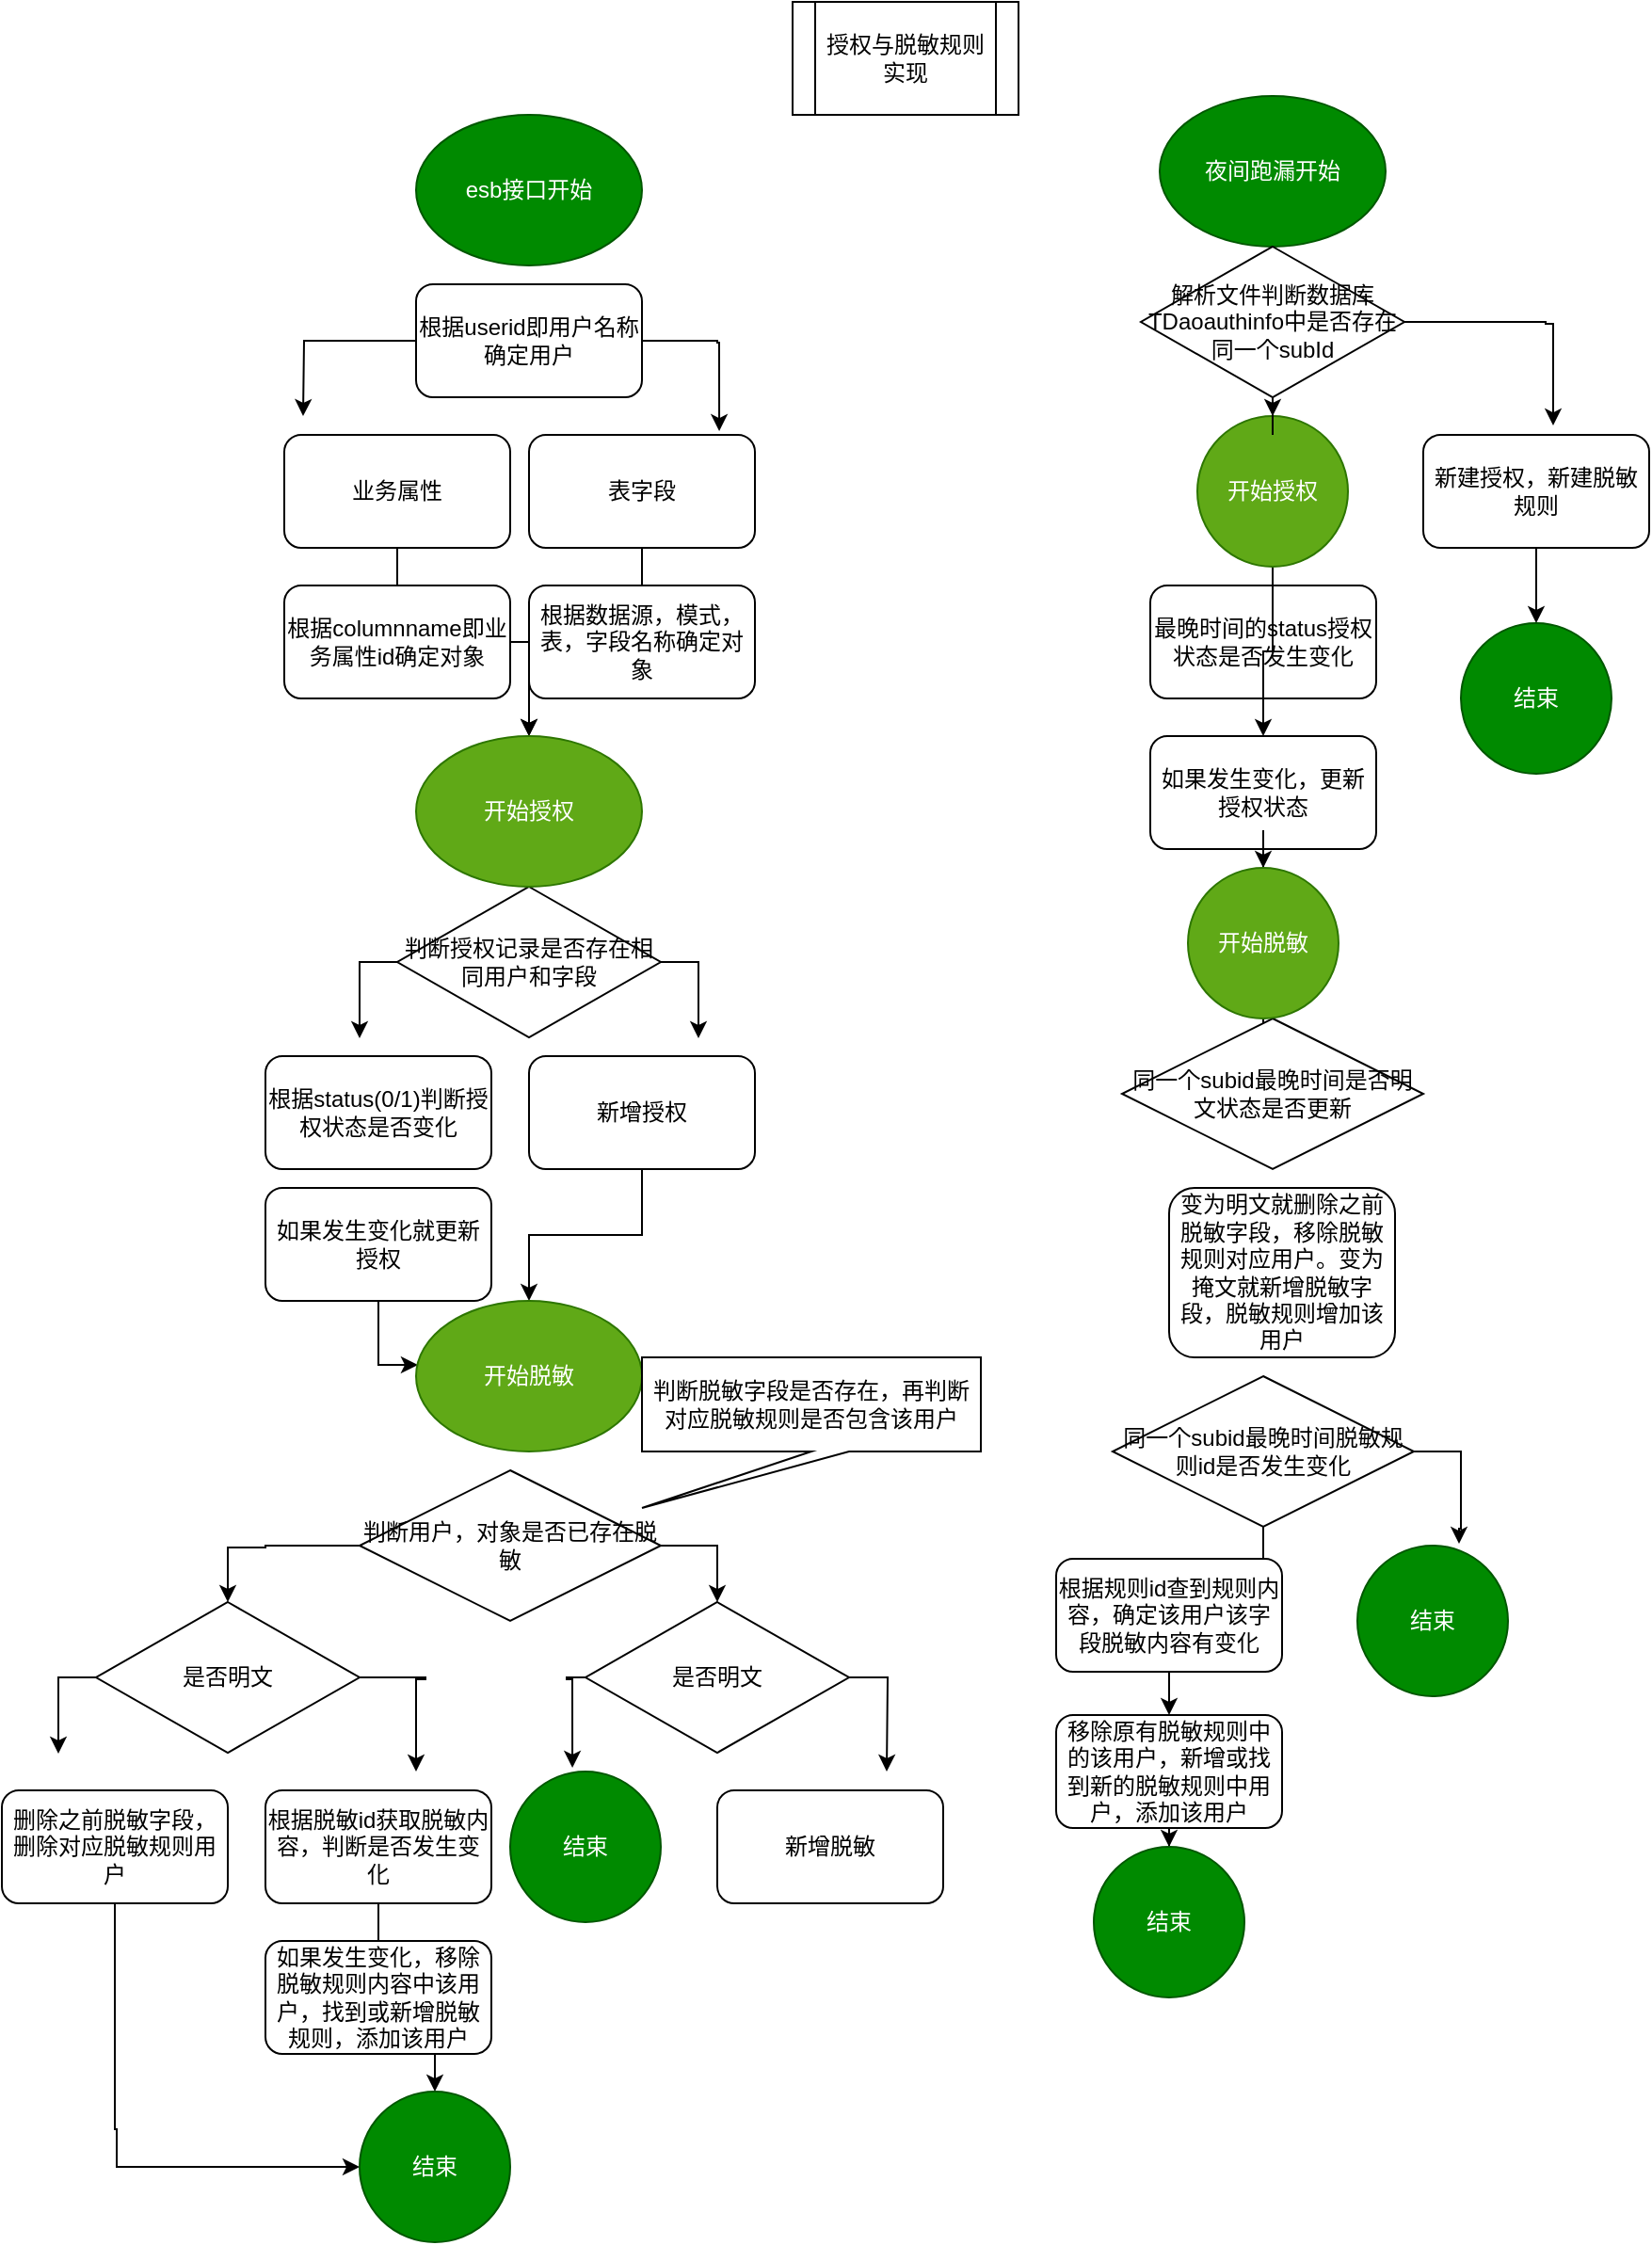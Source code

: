 <mxfile version="21.3.2" type="github">
  <diagram name="第 1 页" id="JEGLBMH6vbY7rjLnTZk3">
    <mxGraphModel dx="954" dy="687" grid="1" gridSize="10" guides="1" tooltips="1" connect="1" arrows="1" fold="1" page="1" pageScale="1" pageWidth="1169" pageHeight="1654" math="0" shadow="0">
      <root>
        <mxCell id="0" />
        <mxCell id="1" parent="0" />
        <mxCell id="WMcb2O_40LmebdI58iZz-1" value="esb接口开始" style="ellipse;whiteSpace=wrap;html=1;fillColor=#008a00;fontColor=#ffffff;strokeColor=#005700;" vertex="1" parent="1">
          <mxGeometry x="340" y="60" width="120" height="80" as="geometry" />
        </mxCell>
        <mxCell id="WMcb2O_40LmebdI58iZz-61" value="" style="edgeStyle=orthogonalEdgeStyle;rounded=0;orthogonalLoop=1;jettySize=auto;html=1;" edge="1" parent="1" source="WMcb2O_40LmebdI58iZz-2" target="WMcb2O_40LmebdI58iZz-14">
          <mxGeometry relative="1" as="geometry" />
        </mxCell>
        <mxCell id="WMcb2O_40LmebdI58iZz-2" value="业务属性" style="rounded=1;whiteSpace=wrap;html=1;" vertex="1" parent="1">
          <mxGeometry x="270" y="230" width="120" height="60" as="geometry" />
        </mxCell>
        <mxCell id="WMcb2O_40LmebdI58iZz-4" value="授权与脱敏规则实现" style="shape=process;whiteSpace=wrap;html=1;backgroundOutline=1;" vertex="1" parent="1">
          <mxGeometry x="540" width="120" height="60" as="geometry" />
        </mxCell>
        <mxCell id="WMcb2O_40LmebdI58iZz-5" value="夜间跑漏开始" style="ellipse;whiteSpace=wrap;html=1;fillColor=#008a00;fontColor=#ffffff;strokeColor=#005700;" vertex="1" parent="1">
          <mxGeometry x="735" y="50" width="120" height="80" as="geometry" />
        </mxCell>
        <mxCell id="WMcb2O_40LmebdI58iZz-62" value="" style="edgeStyle=orthogonalEdgeStyle;rounded=0;orthogonalLoop=1;jettySize=auto;html=1;" edge="1" parent="1" source="WMcb2O_40LmebdI58iZz-6" target="WMcb2O_40LmebdI58iZz-14">
          <mxGeometry relative="1" as="geometry" />
        </mxCell>
        <mxCell id="WMcb2O_40LmebdI58iZz-6" value="表字段" style="rounded=1;whiteSpace=wrap;html=1;" vertex="1" parent="1">
          <mxGeometry x="400" y="230" width="120" height="60" as="geometry" />
        </mxCell>
        <mxCell id="WMcb2O_40LmebdI58iZz-7" value="根据columnname即业务属性id确定对象" style="rounded=1;whiteSpace=wrap;html=1;" vertex="1" parent="1">
          <mxGeometry x="270" y="310" width="120" height="60" as="geometry" />
        </mxCell>
        <mxCell id="WMcb2O_40LmebdI58iZz-59" style="edgeStyle=orthogonalEdgeStyle;rounded=0;orthogonalLoop=1;jettySize=auto;html=1;entryX=0.842;entryY=-0.033;entryDx=0;entryDy=0;entryPerimeter=0;" edge="1" parent="1" source="WMcb2O_40LmebdI58iZz-8" target="WMcb2O_40LmebdI58iZz-6">
          <mxGeometry relative="1" as="geometry">
            <mxPoint x="520" y="180" as="targetPoint" />
            <Array as="points">
              <mxPoint x="500" y="180" />
              <mxPoint x="500" y="181" />
              <mxPoint x="501" y="181" />
            </Array>
          </mxGeometry>
        </mxCell>
        <mxCell id="WMcb2O_40LmebdI58iZz-60" style="edgeStyle=orthogonalEdgeStyle;rounded=0;orthogonalLoop=1;jettySize=auto;html=1;" edge="1" parent="1" source="WMcb2O_40LmebdI58iZz-8">
          <mxGeometry relative="1" as="geometry">
            <mxPoint x="280" y="220" as="targetPoint" />
          </mxGeometry>
        </mxCell>
        <mxCell id="WMcb2O_40LmebdI58iZz-8" value="根据userid即用户名称确定用户" style="rounded=1;whiteSpace=wrap;html=1;" vertex="1" parent="1">
          <mxGeometry x="340" y="150" width="120" height="60" as="geometry" />
        </mxCell>
        <mxCell id="WMcb2O_40LmebdI58iZz-9" value="根据数据源，模式，表，字段名称确定对象" style="rounded=1;whiteSpace=wrap;html=1;" vertex="1" parent="1">
          <mxGeometry x="400" y="310" width="120" height="60" as="geometry" />
        </mxCell>
        <mxCell id="WMcb2O_40LmebdI58iZz-63" style="edgeStyle=orthogonalEdgeStyle;rounded=0;orthogonalLoop=1;jettySize=auto;html=1;" edge="1" parent="1" source="WMcb2O_40LmebdI58iZz-11">
          <mxGeometry relative="1" as="geometry">
            <mxPoint x="310" y="550" as="targetPoint" />
          </mxGeometry>
        </mxCell>
        <mxCell id="WMcb2O_40LmebdI58iZz-64" style="edgeStyle=orthogonalEdgeStyle;rounded=0;orthogonalLoop=1;jettySize=auto;html=1;" edge="1" parent="1" source="WMcb2O_40LmebdI58iZz-11">
          <mxGeometry relative="1" as="geometry">
            <mxPoint x="490" y="550" as="targetPoint" />
          </mxGeometry>
        </mxCell>
        <mxCell id="WMcb2O_40LmebdI58iZz-11" value="判断授权记录是否存在相同用户和字段" style="rhombus;whiteSpace=wrap;html=1;" vertex="1" parent="1">
          <mxGeometry x="330" y="470" width="140" height="80" as="geometry" />
        </mxCell>
        <mxCell id="WMcb2O_40LmebdI58iZz-14" value="开始授权" style="ellipse;whiteSpace=wrap;html=1;fillColor=#60a917;fontColor=#ffffff;strokeColor=#2D7600;" vertex="1" parent="1">
          <mxGeometry x="340" y="390" width="120" height="80" as="geometry" />
        </mxCell>
        <mxCell id="WMcb2O_40LmebdI58iZz-16" value="根据status(0/1)判断授权状态是否变化" style="rounded=1;whiteSpace=wrap;html=1;" vertex="1" parent="1">
          <mxGeometry x="260" y="560" width="120" height="60" as="geometry" />
        </mxCell>
        <mxCell id="WMcb2O_40LmebdI58iZz-65" style="edgeStyle=orthogonalEdgeStyle;rounded=0;orthogonalLoop=1;jettySize=auto;html=1;" edge="1" parent="1" source="WMcb2O_40LmebdI58iZz-17" target="WMcb2O_40LmebdI58iZz-21">
          <mxGeometry relative="1" as="geometry" />
        </mxCell>
        <mxCell id="WMcb2O_40LmebdI58iZz-17" value="新增授权" style="rounded=1;whiteSpace=wrap;html=1;" vertex="1" parent="1">
          <mxGeometry x="400" y="560" width="120" height="60" as="geometry" />
        </mxCell>
        <mxCell id="WMcb2O_40LmebdI58iZz-66" style="edgeStyle=orthogonalEdgeStyle;rounded=0;orthogonalLoop=1;jettySize=auto;html=1;entryX=0.008;entryY=0.425;entryDx=0;entryDy=0;entryPerimeter=0;" edge="1" parent="1" source="WMcb2O_40LmebdI58iZz-20" target="WMcb2O_40LmebdI58iZz-21">
          <mxGeometry relative="1" as="geometry" />
        </mxCell>
        <mxCell id="WMcb2O_40LmebdI58iZz-20" value="如果发生变化就更新授权" style="rounded=1;whiteSpace=wrap;html=1;" vertex="1" parent="1">
          <mxGeometry x="260" y="630" width="120" height="60" as="geometry" />
        </mxCell>
        <mxCell id="WMcb2O_40LmebdI58iZz-21" value="开始脱敏" style="ellipse;whiteSpace=wrap;html=1;fillColor=#60a917;fontColor=#ffffff;strokeColor=#2D7600;" vertex="1" parent="1">
          <mxGeometry x="340" y="690" width="120" height="80" as="geometry" />
        </mxCell>
        <mxCell id="WMcb2O_40LmebdI58iZz-67" style="edgeStyle=orthogonalEdgeStyle;rounded=0;orthogonalLoop=1;jettySize=auto;html=1;entryX=0.5;entryY=0;entryDx=0;entryDy=0;" edge="1" parent="1" source="WMcb2O_40LmebdI58iZz-22" target="WMcb2O_40LmebdI58iZz-38">
          <mxGeometry relative="1" as="geometry">
            <mxPoint x="210" y="820" as="targetPoint" />
            <Array as="points">
              <mxPoint x="260" y="820" />
              <mxPoint x="260" y="821" />
              <mxPoint x="240" y="821" />
            </Array>
          </mxGeometry>
        </mxCell>
        <mxCell id="WMcb2O_40LmebdI58iZz-68" style="edgeStyle=orthogonalEdgeStyle;rounded=0;orthogonalLoop=1;jettySize=auto;html=1;entryX=0.5;entryY=0;entryDx=0;entryDy=0;" edge="1" parent="1" source="WMcb2O_40LmebdI58iZz-22" target="WMcb2O_40LmebdI58iZz-39">
          <mxGeometry relative="1" as="geometry">
            <mxPoint x="550" y="820" as="targetPoint" />
            <Array as="points">
              <mxPoint x="500" y="820" />
            </Array>
          </mxGeometry>
        </mxCell>
        <mxCell id="WMcb2O_40LmebdI58iZz-22" value="判断用户，对象是否已存在脱敏" style="rhombus;whiteSpace=wrap;html=1;" vertex="1" parent="1">
          <mxGeometry x="310" y="780" width="160" height="80" as="geometry" />
        </mxCell>
        <mxCell id="WMcb2O_40LmebdI58iZz-74" value="" style="edgeStyle=orthogonalEdgeStyle;rounded=0;orthogonalLoop=1;jettySize=auto;html=1;" edge="1" parent="1" source="WMcb2O_40LmebdI58iZz-23" target="WMcb2O_40LmebdI58iZz-51">
          <mxGeometry relative="1" as="geometry" />
        </mxCell>
        <mxCell id="WMcb2O_40LmebdI58iZz-23" value="根据脱敏id获取脱敏内容，判断是否发生变化" style="rounded=1;whiteSpace=wrap;html=1;" vertex="1" parent="1">
          <mxGeometry x="260" y="950" width="120" height="60" as="geometry" />
        </mxCell>
        <mxCell id="WMcb2O_40LmebdI58iZz-28" value="结束" style="ellipse;whiteSpace=wrap;html=1;aspect=fixed;fillColor=#008a00;fontColor=#ffffff;strokeColor=#005700;" vertex="1" parent="1">
          <mxGeometry x="390" y="940" width="80" height="80" as="geometry" />
        </mxCell>
        <mxCell id="WMcb2O_40LmebdI58iZz-29" value="新增脱敏" style="rounded=1;whiteSpace=wrap;html=1;" vertex="1" parent="1">
          <mxGeometry x="500" y="950" width="120" height="60" as="geometry" />
        </mxCell>
        <mxCell id="WMcb2O_40LmebdI58iZz-30" value="如果发生变化，移除脱敏规则内容中该用户，找到或新增脱敏规则，添加该用户" style="rounded=1;whiteSpace=wrap;html=1;" vertex="1" parent="1">
          <mxGeometry x="260" y="1030" width="120" height="60" as="geometry" />
        </mxCell>
        <mxCell id="WMcb2O_40LmebdI58iZz-32" value="最晚时间的status授权状态是否发生变化" style="rounded=1;whiteSpace=wrap;html=1;" vertex="1" parent="1">
          <mxGeometry x="730" y="310" width="120" height="60" as="geometry" />
        </mxCell>
        <mxCell id="WMcb2O_40LmebdI58iZz-87" value="" style="edgeStyle=orthogonalEdgeStyle;rounded=0;orthogonalLoop=1;jettySize=auto;html=1;" edge="1" parent="1" source="WMcb2O_40LmebdI58iZz-33" target="WMcb2O_40LmebdI58iZz-34">
          <mxGeometry relative="1" as="geometry" />
        </mxCell>
        <mxCell id="WMcb2O_40LmebdI58iZz-33" value="新建授权，新建脱敏规则" style="rounded=1;whiteSpace=wrap;html=1;" vertex="1" parent="1">
          <mxGeometry x="875" y="230" width="120" height="60" as="geometry" />
        </mxCell>
        <mxCell id="WMcb2O_40LmebdI58iZz-34" value="结束" style="ellipse;whiteSpace=wrap;html=1;aspect=fixed;fillColor=#008a00;fontColor=#ffffff;strokeColor=#005700;" vertex="1" parent="1">
          <mxGeometry x="895" y="330" width="80" height="80" as="geometry" />
        </mxCell>
        <mxCell id="WMcb2O_40LmebdI58iZz-82" value="" style="edgeStyle=orthogonalEdgeStyle;rounded=0;orthogonalLoop=1;jettySize=auto;html=1;" edge="1" parent="1" source="WMcb2O_40LmebdI58iZz-45" target="WMcb2O_40LmebdI58iZz-49">
          <mxGeometry relative="1" as="geometry" />
        </mxCell>
        <mxCell id="WMcb2O_40LmebdI58iZz-35" value="如果发生变化，更新授权状态" style="rounded=1;whiteSpace=wrap;html=1;" vertex="1" parent="1">
          <mxGeometry x="730" y="390" width="120" height="60" as="geometry" />
        </mxCell>
        <mxCell id="WMcb2O_40LmebdI58iZz-69" style="edgeStyle=orthogonalEdgeStyle;rounded=0;orthogonalLoop=1;jettySize=auto;html=1;" edge="1" parent="1" source="WMcb2O_40LmebdI58iZz-38">
          <mxGeometry relative="1" as="geometry">
            <mxPoint x="150" y="930" as="targetPoint" />
          </mxGeometry>
        </mxCell>
        <mxCell id="WMcb2O_40LmebdI58iZz-70" style="edgeStyle=orthogonalEdgeStyle;rounded=0;orthogonalLoop=1;jettySize=auto;html=1;" edge="1" parent="1" source="WMcb2O_40LmebdI58iZz-38">
          <mxGeometry relative="1" as="geometry">
            <mxPoint x="340" y="940" as="targetPoint" />
            <Array as="points">
              <mxPoint x="345" y="890" />
              <mxPoint x="345" y="891" />
            </Array>
          </mxGeometry>
        </mxCell>
        <mxCell id="WMcb2O_40LmebdI58iZz-38" value="是否明文" style="rhombus;whiteSpace=wrap;html=1;" vertex="1" parent="1">
          <mxGeometry x="170" y="850" width="140" height="80" as="geometry" />
        </mxCell>
        <mxCell id="WMcb2O_40LmebdI58iZz-72" style="edgeStyle=orthogonalEdgeStyle;rounded=0;orthogonalLoop=1;jettySize=auto;html=1;entryX=0.413;entryY=-0.025;entryDx=0;entryDy=0;entryPerimeter=0;" edge="1" parent="1" source="WMcb2O_40LmebdI58iZz-39" target="WMcb2O_40LmebdI58iZz-28">
          <mxGeometry relative="1" as="geometry">
            <mxPoint x="390" y="890" as="targetPoint" />
            <Array as="points">
              <mxPoint x="420" y="890" />
              <mxPoint x="420" y="891" />
              <mxPoint x="423" y="891" />
            </Array>
          </mxGeometry>
        </mxCell>
        <mxCell id="WMcb2O_40LmebdI58iZz-73" style="edgeStyle=orthogonalEdgeStyle;rounded=0;orthogonalLoop=1;jettySize=auto;html=1;" edge="1" parent="1" source="WMcb2O_40LmebdI58iZz-39">
          <mxGeometry relative="1" as="geometry">
            <mxPoint x="590" y="940" as="targetPoint" />
          </mxGeometry>
        </mxCell>
        <mxCell id="WMcb2O_40LmebdI58iZz-39" value="是否明文" style="rhombus;whiteSpace=wrap;html=1;" vertex="1" parent="1">
          <mxGeometry x="430" y="850" width="140" height="80" as="geometry" />
        </mxCell>
        <mxCell id="WMcb2O_40LmebdI58iZz-75" style="edgeStyle=orthogonalEdgeStyle;rounded=0;orthogonalLoop=1;jettySize=auto;html=1;" edge="1" parent="1" source="WMcb2O_40LmebdI58iZz-40" target="WMcb2O_40LmebdI58iZz-51">
          <mxGeometry relative="1" as="geometry">
            <mxPoint x="180" y="1250" as="targetPoint" />
            <Array as="points">
              <mxPoint x="180" y="1130" />
              <mxPoint x="181" y="1130" />
              <mxPoint x="181" y="1150" />
            </Array>
          </mxGeometry>
        </mxCell>
        <mxCell id="WMcb2O_40LmebdI58iZz-40" value="删除之前脱敏字段，删除对应脱敏规则用户" style="rounded=1;whiteSpace=wrap;html=1;" vertex="1" parent="1">
          <mxGeometry x="120" y="950" width="120" height="60" as="geometry" />
        </mxCell>
        <mxCell id="WMcb2O_40LmebdI58iZz-42" value="判断脱敏字段是否存在，再判断对应脱敏规则是否包含该用户" style="shape=callout;whiteSpace=wrap;html=1;perimeter=calloutPerimeter;position2=0;" vertex="1" parent="1">
          <mxGeometry x="460" y="720" width="180" height="80" as="geometry" />
        </mxCell>
        <mxCell id="WMcb2O_40LmebdI58iZz-43" value="变为明文就删除之前脱敏字段，移除脱敏规则对应用户。变为掩文就新增脱敏字段，脱敏规则增加该用户" style="rounded=1;whiteSpace=wrap;html=1;" vertex="1" parent="1">
          <mxGeometry x="740" y="630" width="120" height="90" as="geometry" />
        </mxCell>
        <mxCell id="WMcb2O_40LmebdI58iZz-84" value="" style="edgeStyle=orthogonalEdgeStyle;rounded=0;orthogonalLoop=1;jettySize=auto;html=1;" edge="1" parent="1" source="WMcb2O_40LmebdI58iZz-48" target="WMcb2O_40LmebdI58iZz-35">
          <mxGeometry relative="1" as="geometry" />
        </mxCell>
        <mxCell id="WMcb2O_40LmebdI58iZz-48" value="开始授权" style="ellipse;whiteSpace=wrap;html=1;aspect=fixed;fillColor=#60a917;fontColor=#ffffff;strokeColor=#2D7600;" vertex="1" parent="1">
          <mxGeometry x="755" y="220" width="80" height="80" as="geometry" />
        </mxCell>
        <mxCell id="WMcb2O_40LmebdI58iZz-49" value="同一个subid最晚时间是否明文状态是否更新" style="rhombus;whiteSpace=wrap;html=1;" vertex="1" parent="1">
          <mxGeometry x="715" y="540" width="160" height="80" as="geometry" />
        </mxCell>
        <mxCell id="WMcb2O_40LmebdI58iZz-85" value="" style="edgeStyle=orthogonalEdgeStyle;rounded=0;orthogonalLoop=1;jettySize=auto;html=1;" edge="1" parent="1" source="WMcb2O_40LmebdI58iZz-50" target="WMcb2O_40LmebdI58iZz-48">
          <mxGeometry relative="1" as="geometry" />
        </mxCell>
        <mxCell id="WMcb2O_40LmebdI58iZz-86" style="edgeStyle=orthogonalEdgeStyle;rounded=0;orthogonalLoop=1;jettySize=auto;html=1;entryX=0.575;entryY=-0.083;entryDx=0;entryDy=0;entryPerimeter=0;" edge="1" parent="1" source="WMcb2O_40LmebdI58iZz-50" target="WMcb2O_40LmebdI58iZz-33">
          <mxGeometry relative="1" as="geometry">
            <mxPoint x="970" y="170" as="targetPoint" />
            <Array as="points">
              <mxPoint x="940" y="170" />
              <mxPoint x="940" y="171" />
              <mxPoint x="944" y="171" />
            </Array>
          </mxGeometry>
        </mxCell>
        <mxCell id="WMcb2O_40LmebdI58iZz-50" value="解析文件判断数据库TDaoauthinfo中是否存在同一个subId" style="rhombus;whiteSpace=wrap;html=1;" vertex="1" parent="1">
          <mxGeometry x="725" y="130" width="140" height="80" as="geometry" />
        </mxCell>
        <mxCell id="WMcb2O_40LmebdI58iZz-51" value="结束" style="ellipse;whiteSpace=wrap;html=1;aspect=fixed;fillColor=#008a00;fontColor=#ffffff;strokeColor=#005700;" vertex="1" parent="1">
          <mxGeometry x="310" y="1110" width="80" height="80" as="geometry" />
        </mxCell>
        <mxCell id="WMcb2O_40LmebdI58iZz-77" style="edgeStyle=orthogonalEdgeStyle;rounded=0;orthogonalLoop=1;jettySize=auto;html=1;entryX=0.675;entryY=-0.012;entryDx=0;entryDy=0;entryPerimeter=0;" edge="1" parent="1" source="WMcb2O_40LmebdI58iZz-52" target="WMcb2O_40LmebdI58iZz-54">
          <mxGeometry relative="1" as="geometry">
            <mxPoint x="900" y="810" as="targetPoint" />
            <Array as="points">
              <mxPoint x="895" y="770" />
              <mxPoint x="895" y="811" />
              <mxPoint x="894" y="811" />
            </Array>
          </mxGeometry>
        </mxCell>
        <mxCell id="WMcb2O_40LmebdI58iZz-78" value="" style="edgeStyle=orthogonalEdgeStyle;rounded=0;orthogonalLoop=1;jettySize=auto;html=1;" edge="1" parent="1" source="WMcb2O_40LmebdI58iZz-52" target="WMcb2O_40LmebdI58iZz-56">
          <mxGeometry relative="1" as="geometry" />
        </mxCell>
        <mxCell id="WMcb2O_40LmebdI58iZz-52" value="同一个subid最晚时间脱敏规则id是否发生变化" style="rhombus;whiteSpace=wrap;html=1;" vertex="1" parent="1">
          <mxGeometry x="710" y="730" width="160" height="80" as="geometry" />
        </mxCell>
        <mxCell id="WMcb2O_40LmebdI58iZz-54" value="结束" style="ellipse;whiteSpace=wrap;html=1;aspect=fixed;fillColor=#008a00;fontColor=#ffffff;strokeColor=#005700;" vertex="1" parent="1">
          <mxGeometry x="840" y="820" width="80" height="80" as="geometry" />
        </mxCell>
        <mxCell id="WMcb2O_40LmebdI58iZz-55" value="根据规则id查到规则内容，确定该用户该字段脱敏内容有变化" style="rounded=1;whiteSpace=wrap;html=1;" vertex="1" parent="1">
          <mxGeometry x="680" y="827" width="120" height="60" as="geometry" />
        </mxCell>
        <mxCell id="WMcb2O_40LmebdI58iZz-79" value="" style="edgeStyle=orthogonalEdgeStyle;rounded=0;orthogonalLoop=1;jettySize=auto;html=1;" edge="1" parent="1" source="WMcb2O_40LmebdI58iZz-56" target="WMcb2O_40LmebdI58iZz-57">
          <mxGeometry relative="1" as="geometry" />
        </mxCell>
        <mxCell id="WMcb2O_40LmebdI58iZz-56" value="移除原有脱敏规则中的该用户，新增或找到新的脱敏规则中用户，添加该用户" style="rounded=1;whiteSpace=wrap;html=1;" vertex="1" parent="1">
          <mxGeometry x="680" y="910" width="120" height="60" as="geometry" />
        </mxCell>
        <mxCell id="WMcb2O_40LmebdI58iZz-57" value="结束" style="ellipse;whiteSpace=wrap;html=1;aspect=fixed;fillColor=#008a00;fontColor=#ffffff;strokeColor=#005700;" vertex="1" parent="1">
          <mxGeometry x="700" y="980" width="80" height="80" as="geometry" />
        </mxCell>
        <mxCell id="WMcb2O_40LmebdI58iZz-83" value="" style="edgeStyle=orthogonalEdgeStyle;rounded=0;orthogonalLoop=1;jettySize=auto;html=1;" edge="1" parent="1" source="WMcb2O_40LmebdI58iZz-35" target="WMcb2O_40LmebdI58iZz-45">
          <mxGeometry relative="1" as="geometry">
            <mxPoint x="790" y="450" as="sourcePoint" />
            <mxPoint x="795" y="540" as="targetPoint" />
          </mxGeometry>
        </mxCell>
        <mxCell id="WMcb2O_40LmebdI58iZz-45" value="开始脱敏" style="ellipse;whiteSpace=wrap;html=1;aspect=fixed;fillColor=#60a917;fontColor=#ffffff;strokeColor=#2D7600;" vertex="1" parent="1">
          <mxGeometry x="750" y="460" width="80" height="80" as="geometry" />
        </mxCell>
      </root>
    </mxGraphModel>
  </diagram>
</mxfile>
